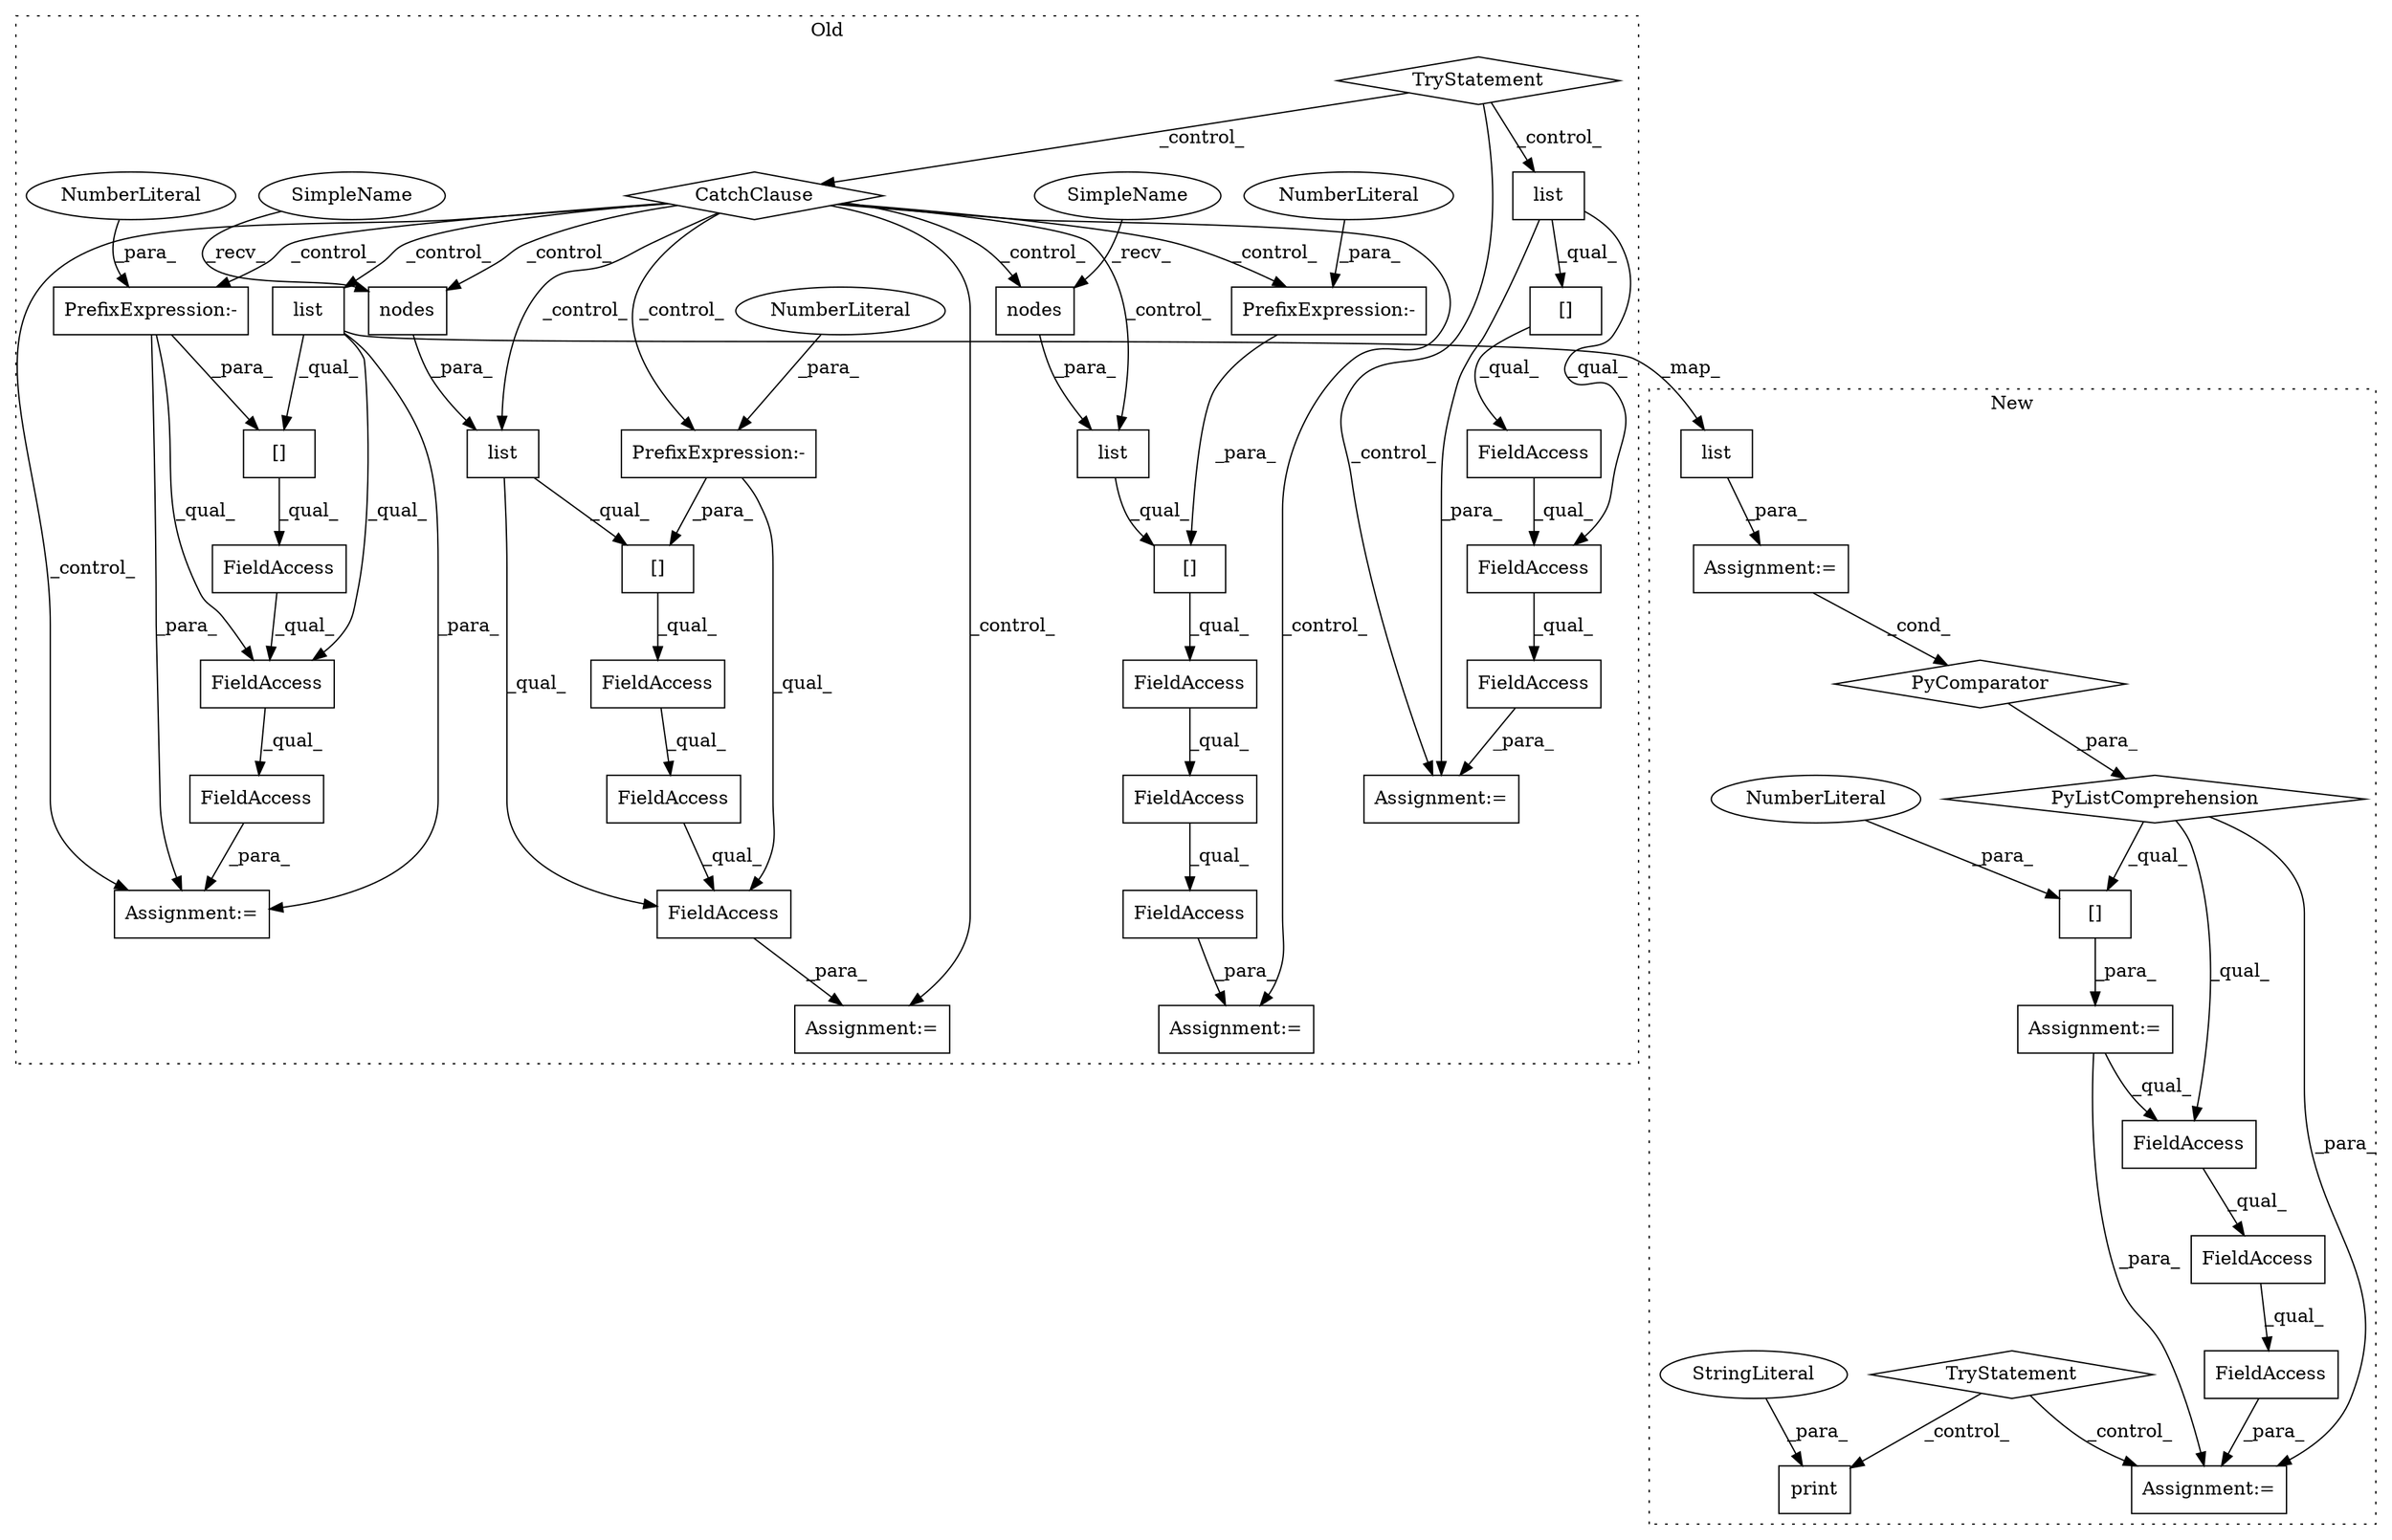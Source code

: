 digraph G {
subgraph cluster0 {
1 [label="nodes" a="32" s="39625" l="7" shape="box"];
5 [label="Assignment:=" a="7" s="39615" l="1" shape="box"];
7 [label="list" a="32" s="39616,39632" l="5,1" shape="box"];
10 [label="[]" a="2" s="39616,39636" l="18,1" shape="box"];
11 [label="TryStatement" a="54" s="39365" l="4" shape="diamond"];
12 [label="nodes" a="32" s="39795" l="7" shape="box"];
13 [label="[]" a="2" s="39786,39806" l="18,1" shape="box"];
14 [label="FieldAccess" a="22" s="39786" l="36" shape="box"];
15 [label="FieldAccess" a="22" s="39616" l="45" shape="box"];
16 [label="FieldAccess" a="22" s="39786" l="28" shape="box"];
17 [label="FieldAccess" a="22" s="39616" l="36" shape="box"];
18 [label="FieldAccess" a="22" s="39616" l="28" shape="box"];
19 [label="FieldAccess" a="22" s="39786" l="45" shape="box"];
24 [label="list" a="32" s="39557,39573" l="5,1" shape="box"];
25 [label="[]" a="2" s="39557,39577" l="18,1" shape="box"];
26 [label="FieldAccess" a="22" s="39557" l="40" shape="box"];
27 [label="FieldAccess" a="22" s="39557" l="28" shape="box"];
28 [label="FieldAccess" a="22" s="39557" l="36" shape="box"];
29 [label="list" a="32" s="39786,39802" l="5,1" shape="box"];
30 [label="CatchClause" a="12" s="39492,39529" l="11,2" shape="diamond"];
31 [label="list" a="32" s="39381,39397" l="5,1" shape="box"];
32 [label="[]" a="2" s="39381,39401" l="18,1" shape="box"];
33 [label="FieldAccess" a="22" s="39381" l="28" shape="box"];
34 [label="FieldAccess" a="22" s="39381" l="36" shape="box"];
35 [label="FieldAccess" a="22" s="39381" l="40" shape="box"];
36 [label="PrefixExpression:-" a="38" s="39634" l="1" shape="box"];
37 [label="NumberLiteral" a="34" s="39635" l="1" shape="ellipse"];
38 [label="PrefixExpression:-" a="38" s="39804" l="1" shape="box"];
39 [label="NumberLiteral" a="34" s="39805" l="1" shape="ellipse"];
40 [label="Assignment:=" a="7" s="39556" l="1" shape="box"];
44 [label="PrefixExpression:-" a="38" s="39575" l="1" shape="box"];
45 [label="NumberLiteral" a="34" s="39576" l="1" shape="ellipse"];
46 [label="Assignment:=" a="7" s="39785" l="1" shape="box"];
47 [label="Assignment:=" a="7" s="39380" l="1" shape="box"];
49 [label="SimpleName" a="42" s="39791" l="3" shape="ellipse"];
50 [label="SimpleName" a="42" s="39621" l="3" shape="ellipse"];
label = "Old";
style="dotted";
}
subgraph cluster1 {
2 [label="PyListComprehension" a="109" s="39479" l="336" shape="diamond"];
3 [label="PyComparator" a="113" s="39538" l="269" shape="diamond"];
4 [label="Assignment:=" a="7" s="39538" l="269" shape="box"];
6 [label="Assignment:=" a="7" s="39467" l="5" shape="box"];
8 [label="[]" a="2" s="39472,39811" l="338,1" shape="box"];
9 [label="NumberLiteral" a="34" s="39810" l="1" shape="ellipse"];
20 [label="FieldAccess" a="22" s="39834" l="27" shape="box"];
21 [label="FieldAccess" a="22" s="39834" l="23" shape="box"];
22 [label="FieldAccess" a="22" s="39834" l="15" shape="box"];
23 [label="list" a="32" s="39545,39561" l="5,1" shape="box"];
41 [label="Assignment:=" a="7" s="39833" l="1" shape="box"];
42 [label="TryStatement" a="54" s="39818" l="4" shape="diamond"];
43 [label="print" a="32" s="39966,39990" l="6,1" shape="box"];
48 [label="StringLiteral" a="45" s="39972" l="18" shape="ellipse"];
label = "New";
style="dotted";
}
1 -> 7 [label="_para_"];
2 -> 22 [label="_qual_"];
2 -> 41 [label="_para_"];
2 -> 8 [label="_qual_"];
3 -> 2 [label="_para_"];
4 -> 3 [label="_cond_"];
6 -> 41 [label="_para_"];
6 -> 22 [label="_qual_"];
7 -> 10 [label="_qual_"];
8 -> 6 [label="_para_"];
9 -> 8 [label="_para_"];
10 -> 18 [label="_qual_"];
11 -> 31 [label="_control_"];
11 -> 30 [label="_control_"];
11 -> 47 [label="_control_"];
12 -> 29 [label="_para_"];
13 -> 16 [label="_qual_"];
14 -> 19 [label="_qual_"];
15 -> 5 [label="_para_"];
16 -> 14 [label="_qual_"];
17 -> 15 [label="_qual_"];
18 -> 17 [label="_qual_"];
19 -> 46 [label="_para_"];
20 -> 41 [label="_para_"];
21 -> 20 [label="_qual_"];
22 -> 21 [label="_qual_"];
23 -> 4 [label="_para_"];
24 -> 28 [label="_qual_"];
24 -> 25 [label="_qual_"];
24 -> 23 [label="_map_"];
24 -> 40 [label="_para_"];
25 -> 27 [label="_qual_"];
26 -> 40 [label="_para_"];
27 -> 28 [label="_qual_"];
28 -> 26 [label="_qual_"];
29 -> 13 [label="_qual_"];
29 -> 19 [label="_qual_"];
30 -> 24 [label="_control_"];
30 -> 40 [label="_control_"];
30 -> 38 [label="_control_"];
30 -> 7 [label="_control_"];
30 -> 29 [label="_control_"];
30 -> 1 [label="_control_"];
30 -> 36 [label="_control_"];
30 -> 12 [label="_control_"];
30 -> 5 [label="_control_"];
30 -> 44 [label="_control_"];
30 -> 46 [label="_control_"];
31 -> 32 [label="_qual_"];
31 -> 47 [label="_para_"];
31 -> 34 [label="_qual_"];
32 -> 33 [label="_qual_"];
33 -> 34 [label="_qual_"];
34 -> 35 [label="_qual_"];
35 -> 47 [label="_para_"];
36 -> 10 [label="_para_"];
37 -> 36 [label="_para_"];
38 -> 13 [label="_para_"];
38 -> 19 [label="_qual_"];
39 -> 38 [label="_para_"];
42 -> 41 [label="_control_"];
42 -> 43 [label="_control_"];
44 -> 40 [label="_para_"];
44 -> 25 [label="_para_"];
44 -> 28 [label="_qual_"];
45 -> 44 [label="_para_"];
48 -> 43 [label="_para_"];
49 -> 12 [label="_recv_"];
50 -> 1 [label="_recv_"];
}
